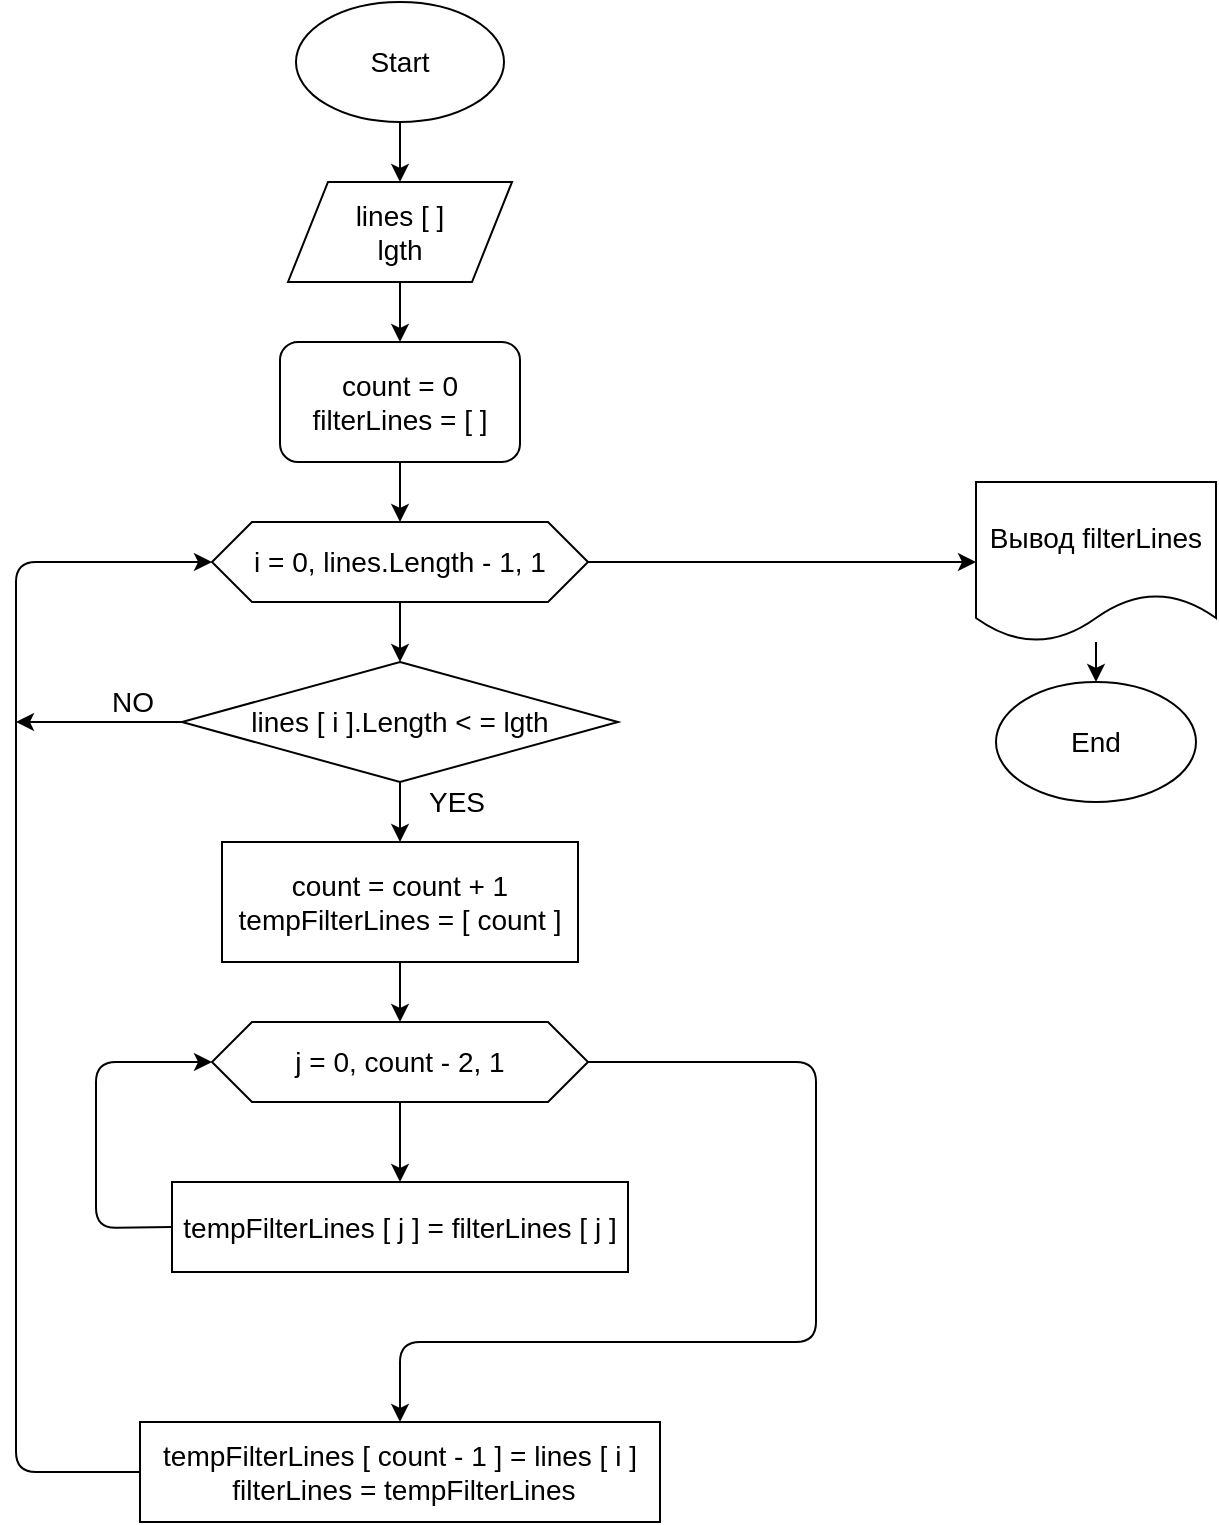 <mxfile>
    <diagram id="CRw7efR5FtoyB9GC_rWU" name="Страница 1">
        <mxGraphModel dx="838" dy="514" grid="1" gridSize="10" guides="1" tooltips="1" connect="1" arrows="1" fold="1" page="1" pageScale="1" pageWidth="827" pageHeight="1169" math="0" shadow="0">
            <root>
                <mxCell id="0"/>
                <mxCell id="1" parent="0"/>
                <mxCell id="4" value="" style="edgeStyle=none;html=1;fontSize=14;" parent="1" source="2" target="3" edge="1">
                    <mxGeometry relative="1" as="geometry"/>
                </mxCell>
                <mxCell id="2" value="&lt;font style=&quot;font-size: 14px&quot;&gt;Start&lt;/font&gt;" style="ellipse;whiteSpace=wrap;html=1;" parent="1" vertex="1">
                    <mxGeometry x="300" y="10" width="104" height="60" as="geometry"/>
                </mxCell>
                <mxCell id="6" value="" style="edgeStyle=none;html=1;fontSize=14;" parent="1" source="3" target="5" edge="1">
                    <mxGeometry relative="1" as="geometry"/>
                </mxCell>
                <mxCell id="3" value="&lt;font style=&quot;font-size: 14px&quot;&gt;lines [ ]&lt;br&gt;lgth&lt;/font&gt;" style="shape=parallelogram;perimeter=parallelogramPerimeter;whiteSpace=wrap;html=1;fixedSize=1;" parent="1" vertex="1">
                    <mxGeometry x="296" y="100" width="112" height="50" as="geometry"/>
                </mxCell>
                <mxCell id="8" value="" style="edgeStyle=none;html=1;fontSize=14;" parent="1" source="5" target="7" edge="1">
                    <mxGeometry relative="1" as="geometry"/>
                </mxCell>
                <mxCell id="5" value="count = 0&lt;br&gt;filterLines = [ ]" style="rounded=1;whiteSpace=wrap;html=1;fontSize=14;" parent="1" vertex="1">
                    <mxGeometry x="292" y="180" width="120" height="60" as="geometry"/>
                </mxCell>
                <mxCell id="10" value="" style="edgeStyle=none;html=1;fontSize=14;" parent="1" source="7" target="9" edge="1">
                    <mxGeometry relative="1" as="geometry"/>
                </mxCell>
                <mxCell id="26" style="edgeStyle=none;html=1;fontSize=14;" edge="1" parent="1" source="7" target="20">
                    <mxGeometry relative="1" as="geometry"/>
                </mxCell>
                <mxCell id="7" value="i = 0, lines.Length - 1, 1" style="shape=hexagon;perimeter=hexagonPerimeter2;whiteSpace=wrap;html=1;fixedSize=1;fontSize=14;" parent="1" vertex="1">
                    <mxGeometry x="258" y="270" width="188" height="40" as="geometry"/>
                </mxCell>
                <mxCell id="12" value="" style="edgeStyle=none;html=1;fontSize=14;" edge="1" parent="1" source="9" target="11">
                    <mxGeometry relative="1" as="geometry"/>
                </mxCell>
                <mxCell id="28" style="edgeStyle=none;html=1;fontSize=14;" edge="1" parent="1" source="9">
                    <mxGeometry relative="1" as="geometry">
                        <mxPoint x="160" y="370" as="targetPoint"/>
                    </mxGeometry>
                </mxCell>
                <mxCell id="9" value="lines [ i ].Length &amp;lt; = lgth" style="rhombus;whiteSpace=wrap;html=1;fontSize=14;" parent="1" vertex="1">
                    <mxGeometry x="243" y="340" width="218" height="60" as="geometry"/>
                </mxCell>
                <mxCell id="31" style="edgeStyle=none;html=1;entryX=0.5;entryY=0;entryDx=0;entryDy=0;fontSize=14;" edge="1" parent="1" source="11" target="13">
                    <mxGeometry relative="1" as="geometry"/>
                </mxCell>
                <mxCell id="11" value="&lt;font style=&quot;font-size: 14px&quot;&gt;count = count + 1&lt;br&gt;&lt;/font&gt;&lt;font style=&quot;font-size: 14px&quot;&gt;tempFilterLines = [ count ]&lt;/font&gt;" style="rounded=0;whiteSpace=wrap;html=1;" vertex="1" parent="1">
                    <mxGeometry x="263" y="430" width="178" height="60" as="geometry"/>
                </mxCell>
                <mxCell id="15" value="" style="edgeStyle=none;html=1;fontSize=14;" edge="1" parent="1" source="13" target="14">
                    <mxGeometry relative="1" as="geometry"/>
                </mxCell>
                <mxCell id="18" value="" style="edgeStyle=none;html=1;fontSize=14;" edge="1" parent="1" source="13" target="17">
                    <mxGeometry relative="1" as="geometry">
                        <Array as="points">
                            <mxPoint x="560" y="540"/>
                            <mxPoint x="560" y="680"/>
                            <mxPoint x="352" y="680"/>
                        </Array>
                    </mxGeometry>
                </mxCell>
                <mxCell id="13" value="j = 0, count - 2, 1" style="shape=hexagon;perimeter=hexagonPerimeter2;whiteSpace=wrap;html=1;fixedSize=1;fontSize=14;" vertex="1" parent="1">
                    <mxGeometry x="258" y="520" width="188" height="40" as="geometry"/>
                </mxCell>
                <mxCell id="16" style="edgeStyle=none;html=1;entryX=0;entryY=0.5;entryDx=0;entryDy=0;fontSize=14;exitX=0;exitY=0.5;exitDx=0;exitDy=0;" edge="1" parent="1" source="14" target="13">
                    <mxGeometry relative="1" as="geometry">
                        <Array as="points">
                            <mxPoint x="200" y="623"/>
                            <mxPoint x="200" y="540"/>
                        </Array>
                    </mxGeometry>
                </mxCell>
                <mxCell id="14" value="tempFilterLines [ j ] = filterLines [ j ]" style="rounded=0;whiteSpace=wrap;html=1;fontSize=14;" vertex="1" parent="1">
                    <mxGeometry x="238" y="600" width="228" height="45" as="geometry"/>
                </mxCell>
                <mxCell id="19" style="edgeStyle=none;html=1;fontSize=14;entryX=0;entryY=0.5;entryDx=0;entryDy=0;" edge="1" parent="1" source="17" target="7">
                    <mxGeometry relative="1" as="geometry">
                        <mxPoint x="140" y="360" as="targetPoint"/>
                        <Array as="points">
                            <mxPoint x="160" y="745"/>
                            <mxPoint x="160" y="290"/>
                        </Array>
                    </mxGeometry>
                </mxCell>
                <mxCell id="17" value="&lt;span&gt;tempFilterLines [ count - 1 ] = lines [ i ]&lt;br&gt;&lt;/span&gt;&amp;nbsp;filterLines = tempFilterLines&lt;span&gt;&lt;br&gt;&lt;/span&gt;" style="rounded=0;whiteSpace=wrap;html=1;fontSize=14;" vertex="1" parent="1">
                    <mxGeometry x="222" y="720" width="260" height="50" as="geometry"/>
                </mxCell>
                <mxCell id="25" value="" style="edgeStyle=none;html=1;fontSize=14;" edge="1" parent="1" source="20" target="22">
                    <mxGeometry relative="1" as="geometry"/>
                </mxCell>
                <mxCell id="20" value="Вывод filterLines" style="shape=document;whiteSpace=wrap;html=1;boundedLbl=1;fontSize=14;" vertex="1" parent="1">
                    <mxGeometry x="640" y="250" width="120" height="80" as="geometry"/>
                </mxCell>
                <mxCell id="22" value="End" style="ellipse;whiteSpace=wrap;html=1;fontSize=14;" vertex="1" parent="1">
                    <mxGeometry x="650" y="350" width="100" height="60" as="geometry"/>
                </mxCell>
                <mxCell id="27" value="YES" style="text;html=1;align=center;verticalAlign=middle;resizable=0;points=[];autosize=1;strokeColor=none;fillColor=none;fontSize=14;" vertex="1" parent="1">
                    <mxGeometry x="360" y="400" width="40" height="20" as="geometry"/>
                </mxCell>
                <mxCell id="29" value="NO" style="text;html=1;align=center;verticalAlign=middle;resizable=0;points=[];autosize=1;strokeColor=none;fillColor=none;fontSize=14;" vertex="1" parent="1">
                    <mxGeometry x="198" y="350" width="40" height="20" as="geometry"/>
                </mxCell>
            </root>
        </mxGraphModel>
    </diagram>
</mxfile>